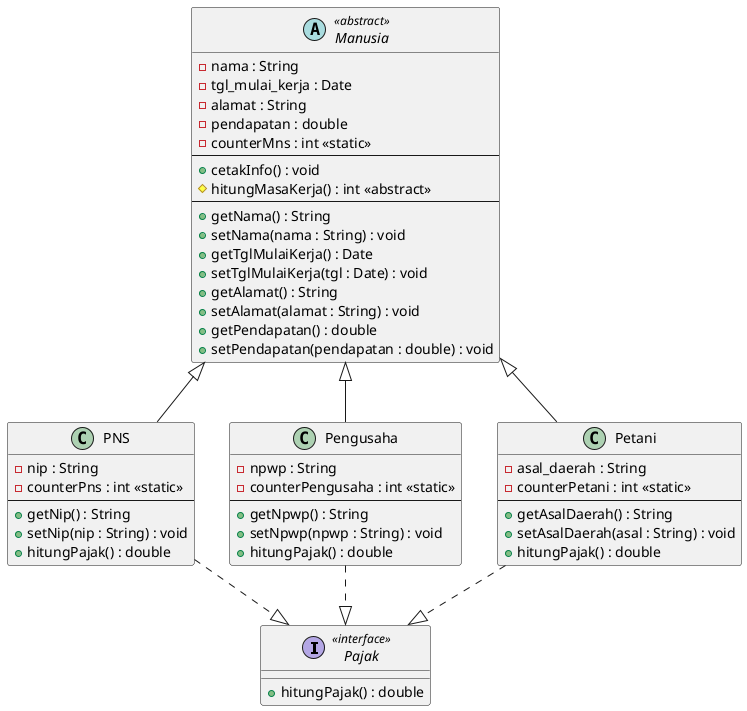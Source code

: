 @startuml

' Definisi interface Pajak
interface Pajak <<interface>> {
  + hitungPajak() : double
}

' Kelas abstrak Manusia dengan atribut dan metode setter-getter
abstract class Manusia <<abstract>> {
  - nama : String
  - tgl_mulai_kerja : Date
  - alamat : String
  - pendapatan : double
  - counterMns : int <<static>>
  --
  + cetakInfo() : void
  # hitungMasaKerja() : int <<abstract>>
  --
  ' Setter dan Getter untuk atribut Manusia
  + getNama() : String
  + setNama(nama : String) : void
  + getTglMulaiKerja() : Date
  + setTglMulaiKerja(tgl : Date) : void
  + getAlamat() : String
  + setAlamat(alamat : String) : void
  + getPendapatan() : double
  + setPendapatan(pendapatan : double) : void
}

' Kelas PNS yang mewarisi Manusia dan mengimplementasikan interface Pajak
class PNS {
  - nip : String
  - counterPns : int <<static>>
  --
  ' Setter dan Getter untuk atribut PNS
  + getNip() : String
  + setNip(nip : String) : void
  + hitungPajak() : double
}

' Kelas Pengusaha yang mewarisi Manusia dan mengimplementasikan interface Pajak
class Pengusaha {
  - npwp : String
  - counterPengusaha : int <<static>>
  --
  ' Setter dan Getter untuk atribut Pengusaha
  + getNpwp() : String
  + setNpwp(npwp : String) : void
  + hitungPajak() : double
}

' Kelas Petani yang mewarisi Manusia dan mengimplementasikan interface Pajak
class Petani {
  - asal_daerah : String
  - counterPetani : int <<static>>
  --
  ' Setter dan Getter untuk atribut Petani
  + getAsalDaerah() : String
  + setAsalDaerah(asal : String) : void
  + hitungPajak() : double
}

' Hubungan pewarisan: PNS, Pengusaha, dan Petani mewarisi Manusia
Manusia <|-- PNS
Manusia <|-- Pengusaha
Manusia <|-- Petani

' Masing-masing subclass mengimplementasikan interface Pajak
PNS ..|> Pajak
Pengusaha ..|> Pajak
Petani ..|> Pajak

@enduml
